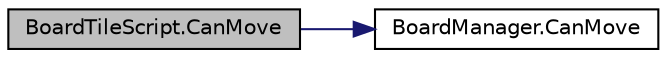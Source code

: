 digraph "BoardTileScript.CanMove"
{
 // LATEX_PDF_SIZE
  edge [fontname="Helvetica",fontsize="10",labelfontname="Helvetica",labelfontsize="10"];
  node [fontname="Helvetica",fontsize="10",shape=record];
  rankdir="LR";
  Node1 [label="BoardTileScript.CanMove",height=0.2,width=0.4,color="black", fillcolor="grey75", style="filled", fontcolor="black",tooltip="check if the player can move to this tile"];
  Node1 -> Node2 [color="midnightblue",fontsize="10",style="solid",fontname="Helvetica"];
  Node2 [label="BoardManager.CanMove",height=0.2,width=0.4,color="black", fillcolor="white", style="filled",URL="$class_board_manager.html#a9d5697839fa7daf9c40e75bdebc8bf82",tooltip=" "];
}
